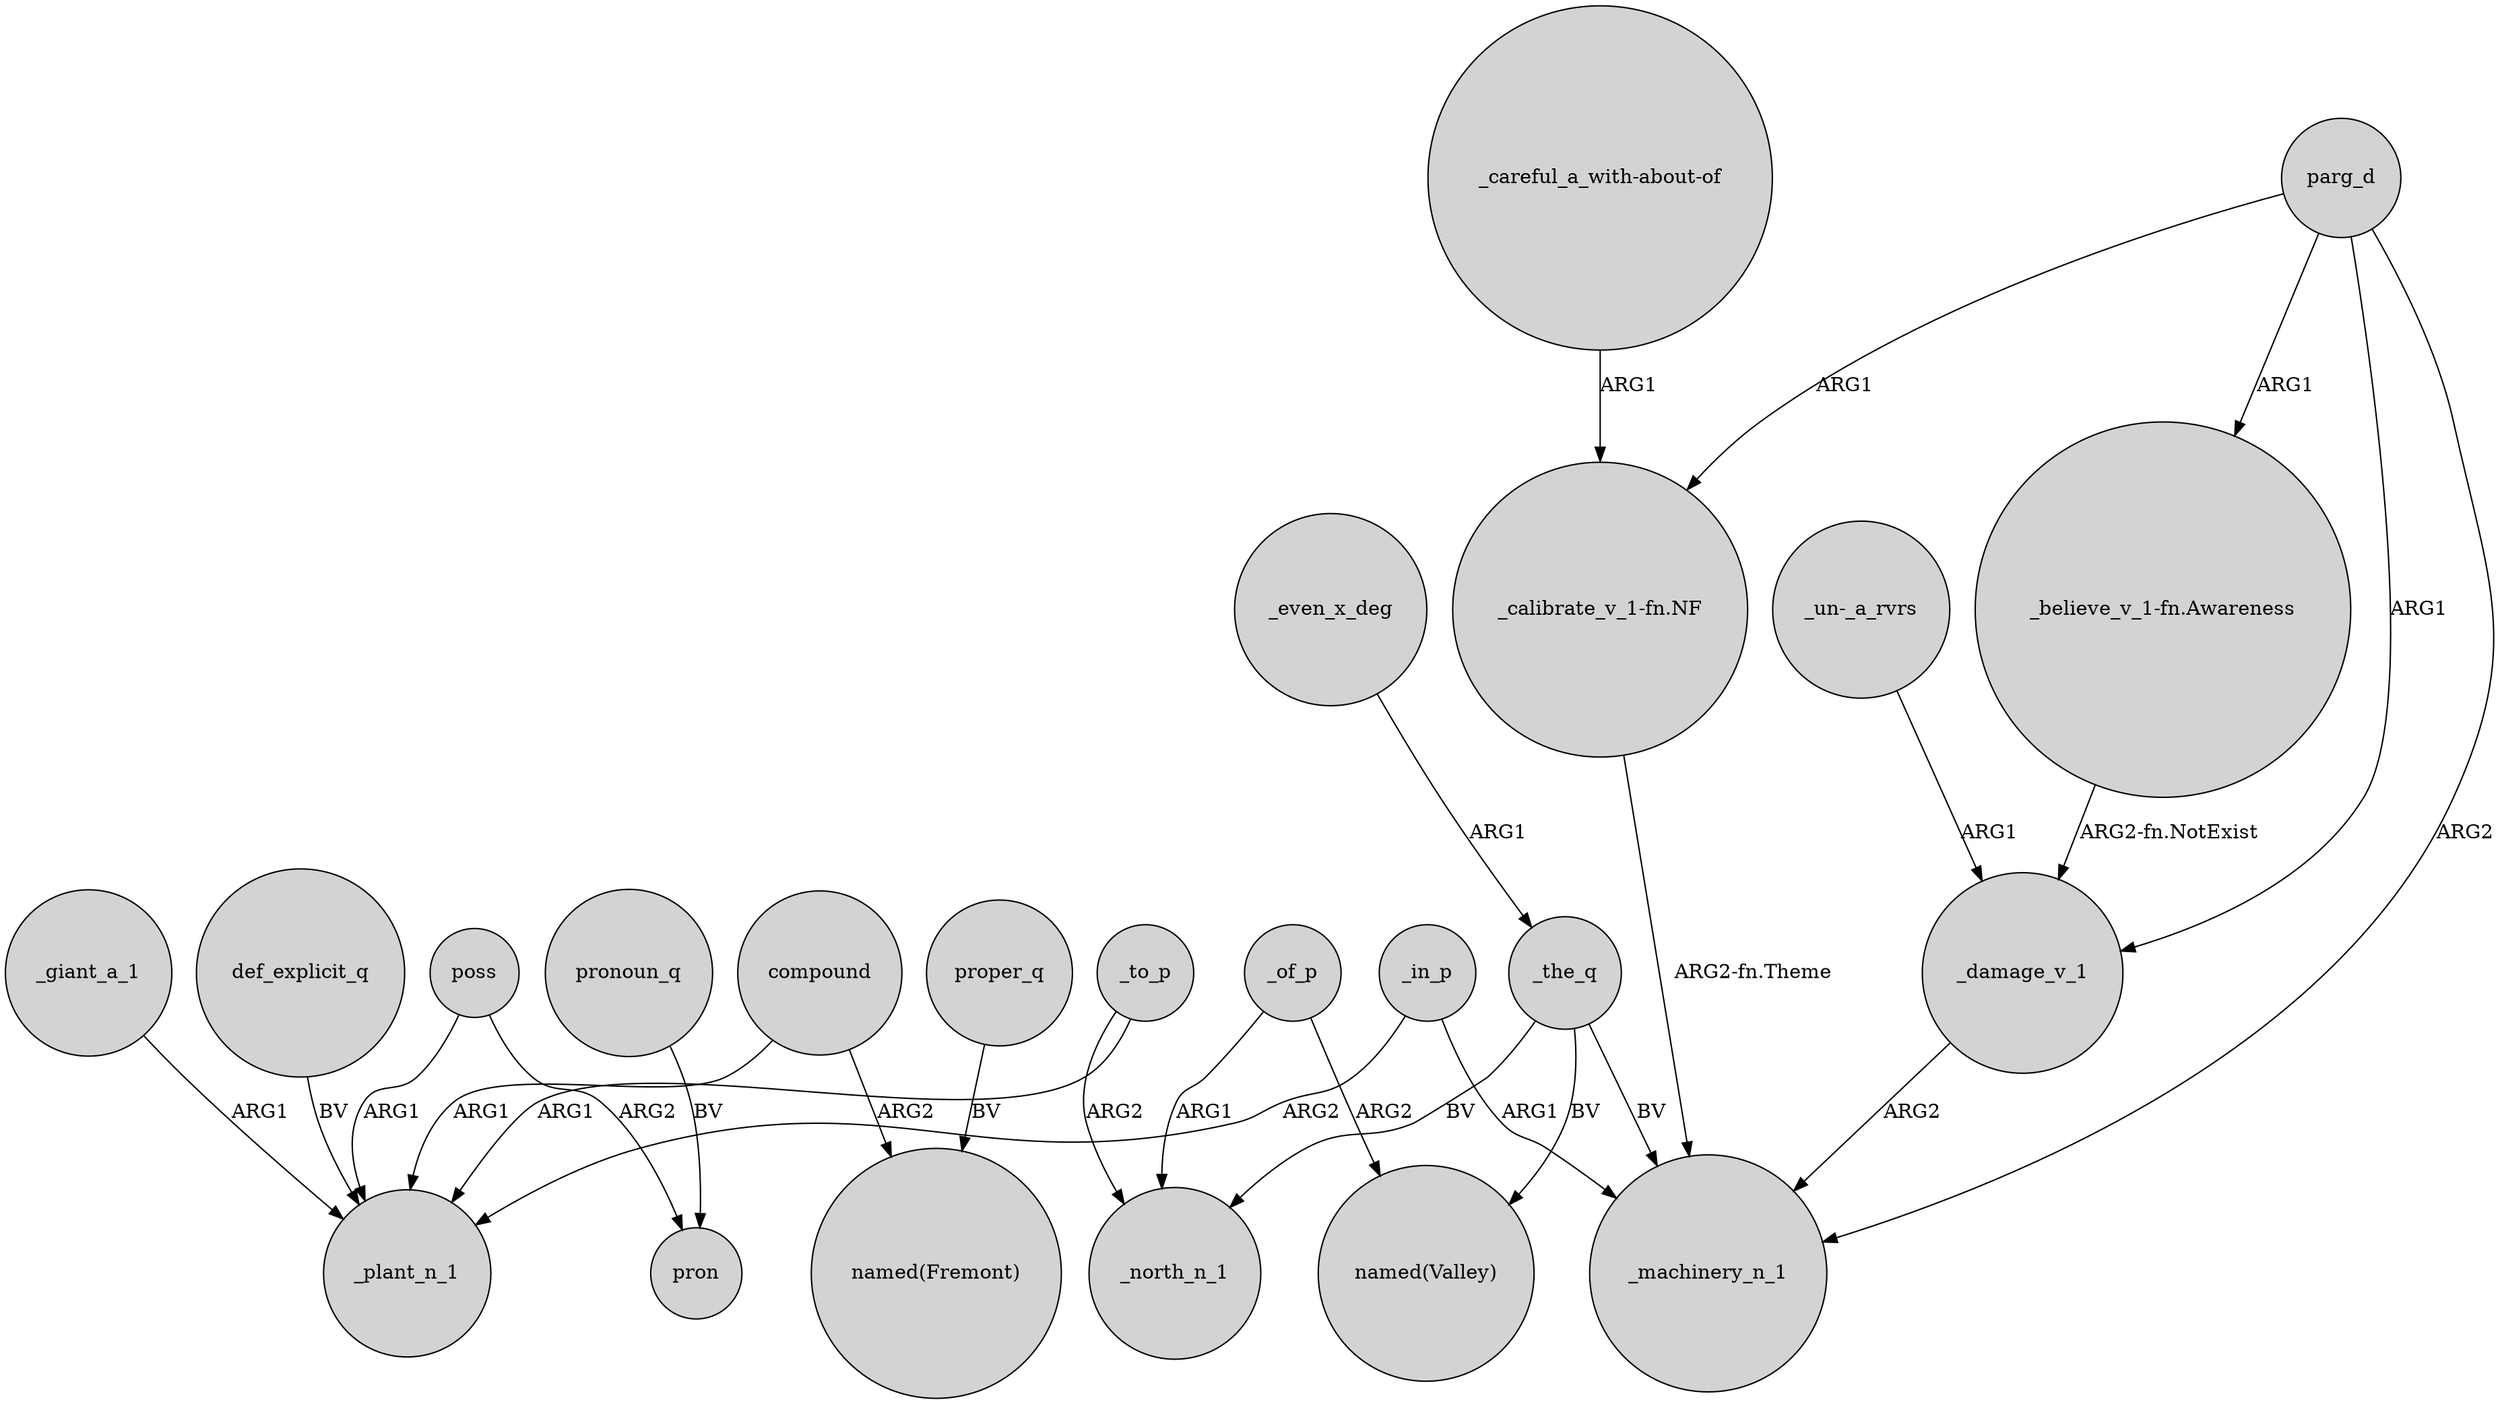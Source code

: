 digraph {
	node [shape=circle style=filled]
	poss -> _plant_n_1 [label=ARG1]
	parg_d -> "_calibrate_v_1-fn.NF" [label=ARG1]
	def_explicit_q -> _plant_n_1 [label=BV]
	poss -> pron [label=ARG2]
	_to_p -> _plant_n_1 [label=ARG1]
	_of_p -> _north_n_1 [label=ARG1]
	parg_d -> _machinery_n_1 [label=ARG2]
	_of_p -> "named(Valley)" [label=ARG2]
	parg_d -> "_believe_v_1-fn.Awareness" [label=ARG1]
	compound -> _plant_n_1 [label=ARG1]
	_damage_v_1 -> _machinery_n_1 [label=ARG2]
	"_calibrate_v_1-fn.NF" -> _machinery_n_1 [label="ARG2-fn.Theme"]
	_in_p -> _plant_n_1 [label=ARG2]
	parg_d -> _damage_v_1 [label=ARG1]
	_even_x_deg -> _the_q [label=ARG1]
	_giant_a_1 -> _plant_n_1 [label=ARG1]
	pronoun_q -> pron [label=BV]
	_the_q -> "named(Valley)" [label=BV]
	"_believe_v_1-fn.Awareness" -> _damage_v_1 [label="ARG2-fn.NotExist"]
	compound -> "named(Fremont)" [label=ARG2]
	"_un-_a_rvrs" -> _damage_v_1 [label=ARG1]
	_to_p -> _north_n_1 [label=ARG2]
	_the_q -> _north_n_1 [label=BV]
	_the_q -> _machinery_n_1 [label=BV]
	"_careful_a_with-about-of" -> "_calibrate_v_1-fn.NF" [label=ARG1]
	_in_p -> _machinery_n_1 [label=ARG1]
	proper_q -> "named(Fremont)" [label=BV]
}
